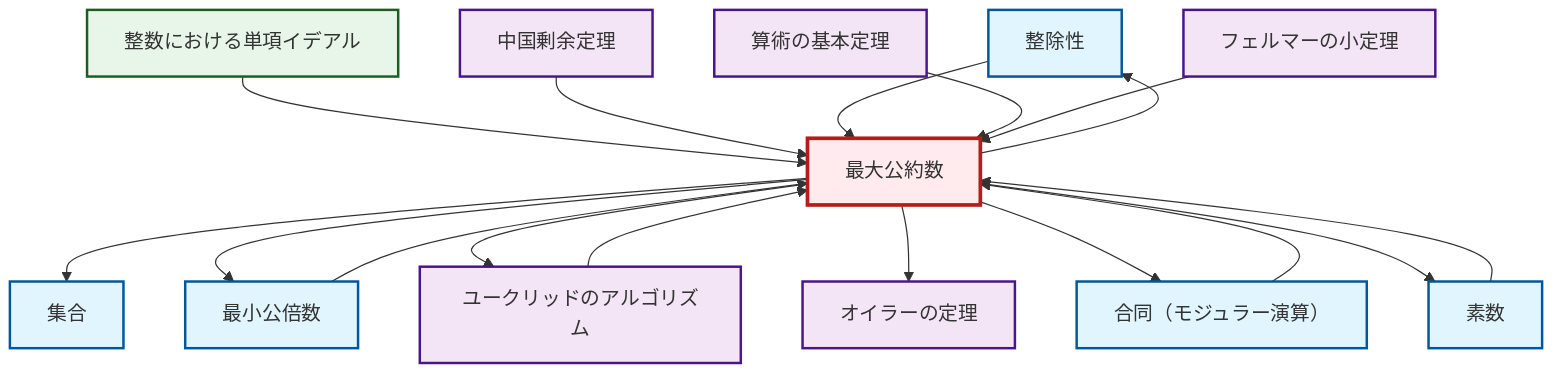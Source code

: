 graph TD
    classDef definition fill:#e1f5fe,stroke:#01579b,stroke-width:2px
    classDef theorem fill:#f3e5f5,stroke:#4a148c,stroke-width:2px
    classDef axiom fill:#fff3e0,stroke:#e65100,stroke-width:2px
    classDef example fill:#e8f5e9,stroke:#1b5e20,stroke-width:2px
    classDef current fill:#ffebee,stroke:#b71c1c,stroke-width:3px
    def-divisibility["整除性"]:::definition
    thm-fundamental-arithmetic["算術の基本定理"]:::theorem
    thm-euclidean-algorithm["ユークリッドのアルゴリズム"]:::theorem
    thm-fermat-little["フェルマーの小定理"]:::theorem
    thm-chinese-remainder["中国剰余定理"]:::theorem
    ex-principal-ideal["整数における単項イデアル"]:::example
    def-lcm["最小公倍数"]:::definition
    def-gcd["最大公約数"]:::definition
    def-congruence["合同（モジュラー演算）"]:::definition
    def-prime["素数"]:::definition
    def-set["集合"]:::definition
    thm-euler["オイラーの定理"]:::theorem
    def-gcd --> def-divisibility
    ex-principal-ideal --> def-gcd
    thm-chinese-remainder --> def-gcd
    def-gcd --> def-set
    def-gcd --> def-lcm
    def-divisibility --> def-gcd
    def-prime --> def-gcd
    thm-fundamental-arithmetic --> def-gcd
    def-gcd --> thm-euclidean-algorithm
    def-lcm --> def-gcd
    def-congruence --> def-gcd
    def-gcd --> thm-euler
    thm-fermat-little --> def-gcd
    def-gcd --> def-congruence
    thm-euclidean-algorithm --> def-gcd
    def-gcd --> def-prime
    class def-gcd current